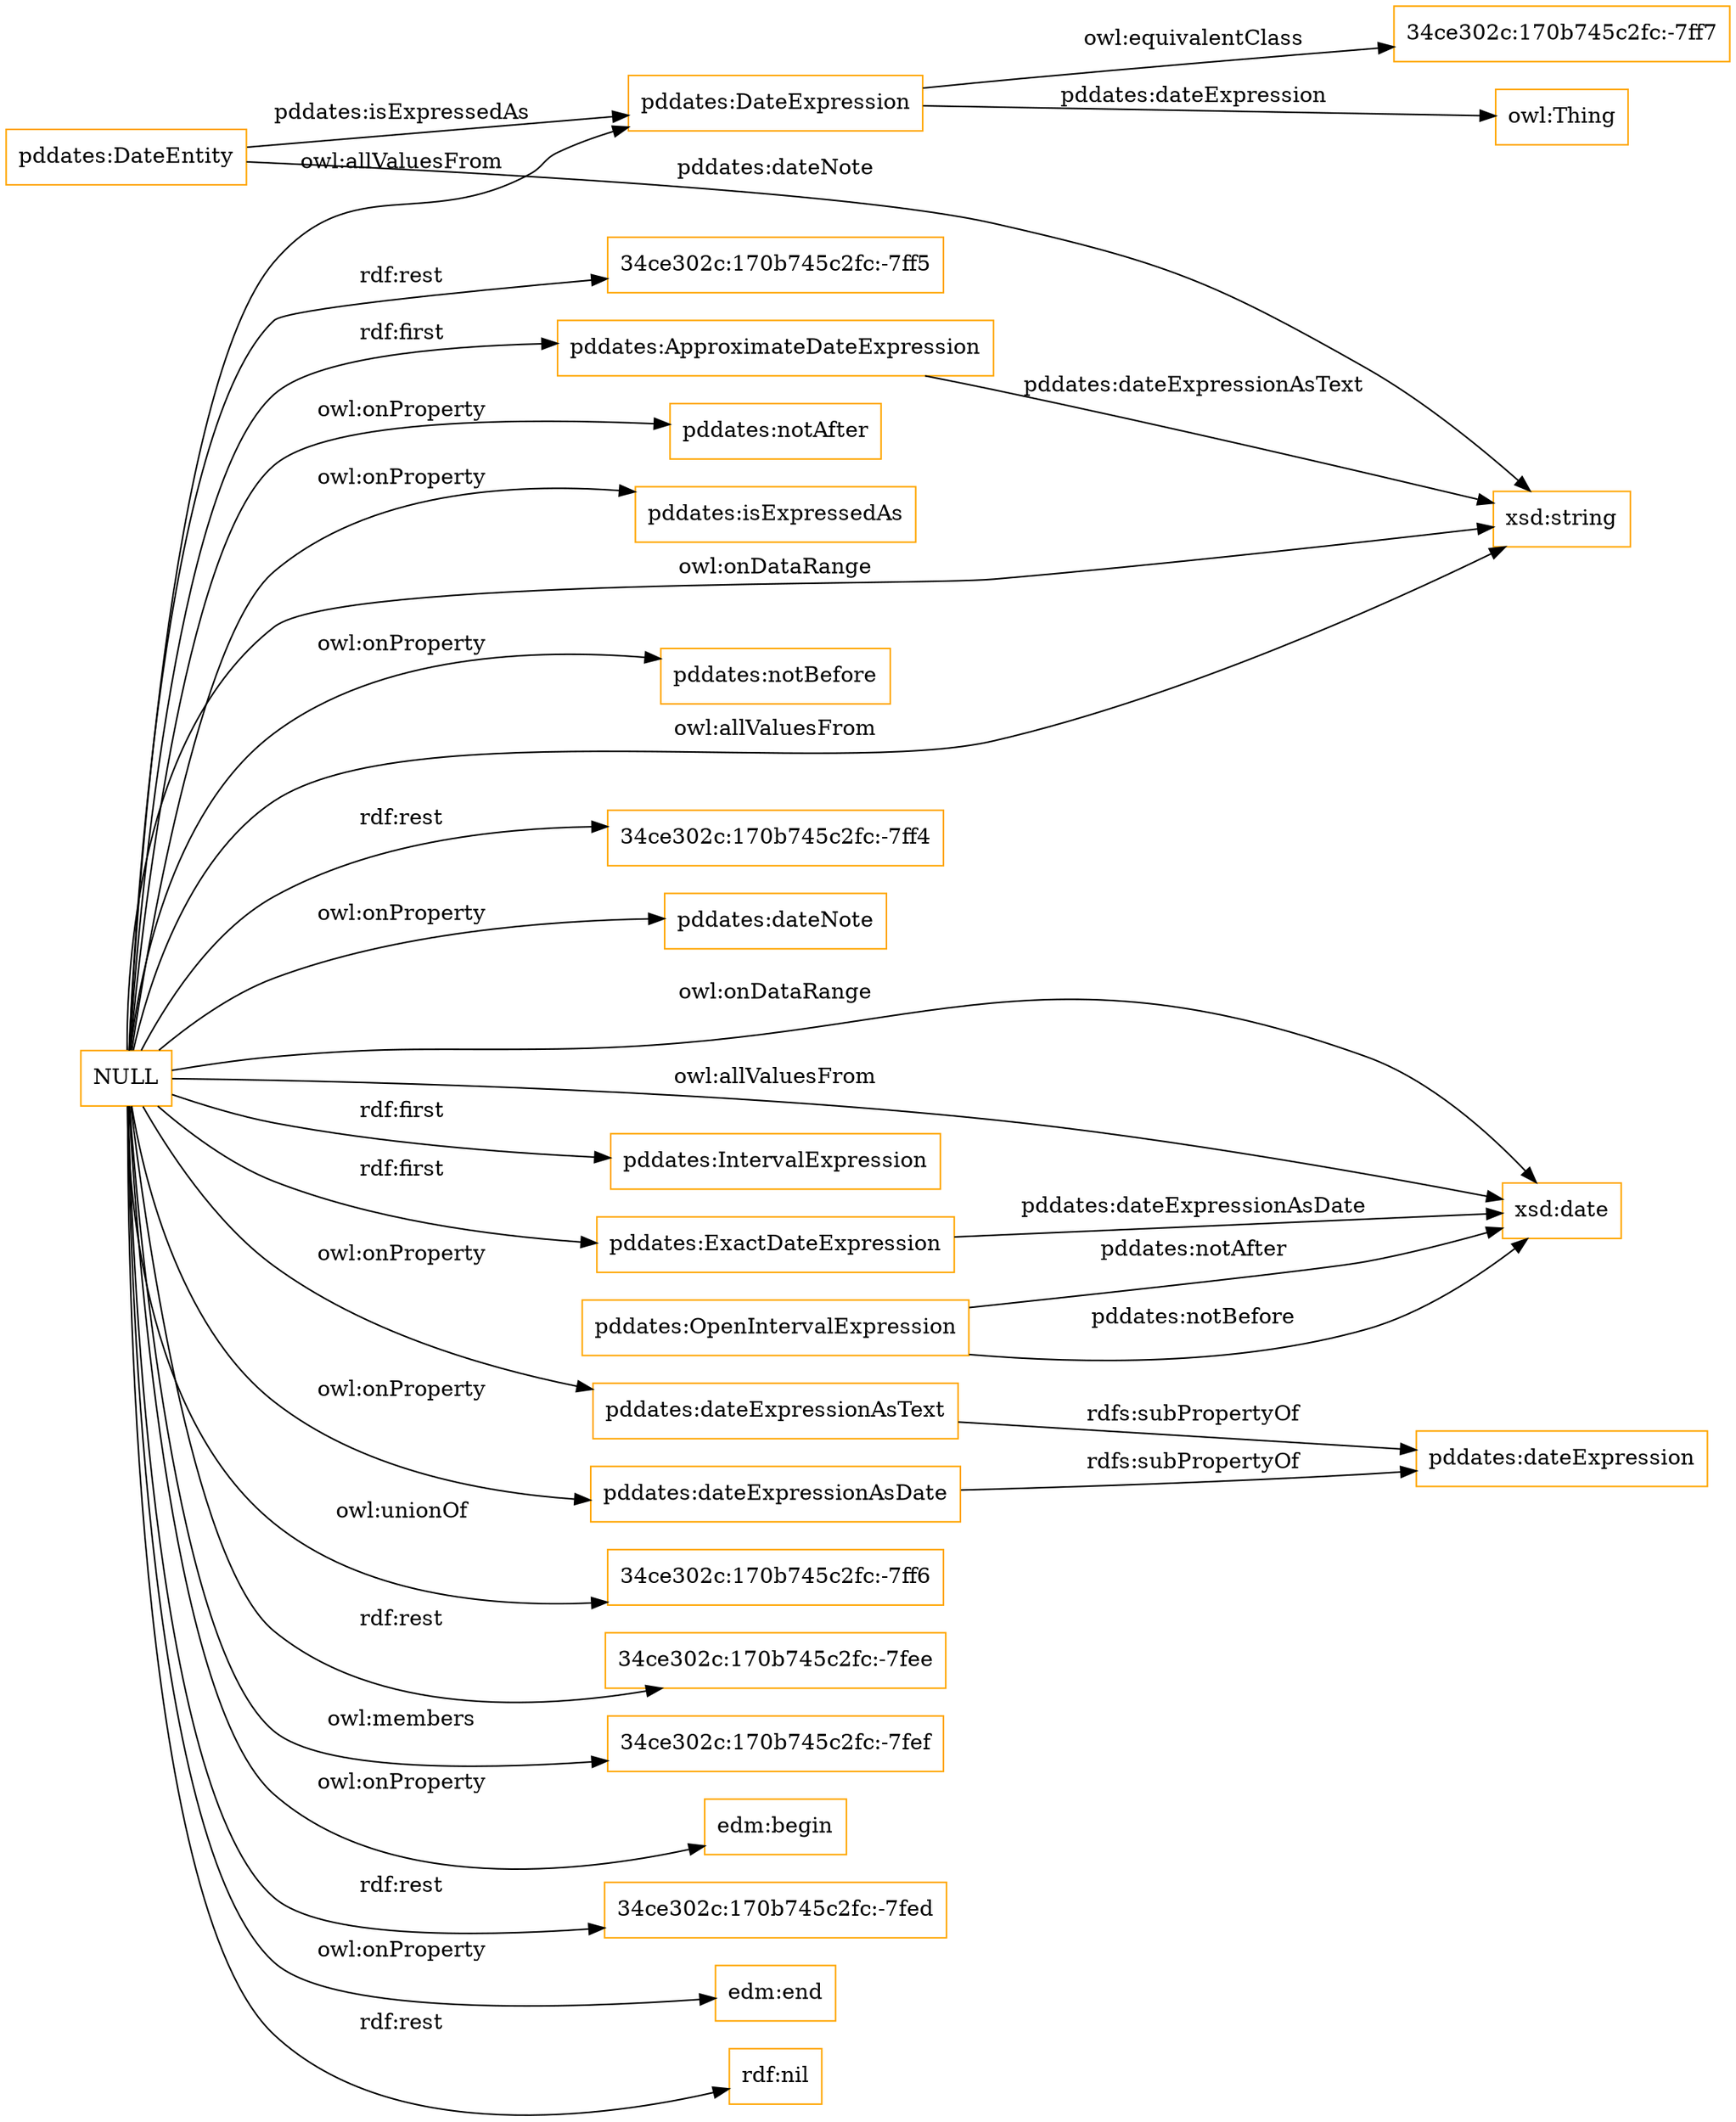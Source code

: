 digraph ar2dtool_diagram { 
rankdir=LR;
size="1501"
node [shape = rectangle, color="orange"]; "34ce302c:170b745c2fc:-7ff7" "pddates:IntervalExpression" "pddates:ExactDateExpression" "pddates:OpenIntervalExpression" "pddates:DateExpression" "pddates:DateEntity" "pddates:ApproximateDateExpression" ; /*classes style*/
	"pddates:DateExpression" -> "34ce302c:170b745c2fc:-7ff7" [ label = "owl:equivalentClass" ];
	"pddates:dateExpressionAsDate" -> "pddates:dateExpression" [ label = "rdfs:subPropertyOf" ];
	"pddates:dateExpressionAsText" -> "pddates:dateExpression" [ label = "rdfs:subPropertyOf" ];
	"NULL" -> "pddates:ApproximateDateExpression" [ label = "rdf:first" ];
	"NULL" -> "pddates:IntervalExpression" [ label = "rdf:first" ];
	"NULL" -> "34ce302c:170b745c2fc:-7ff6" [ label = "owl:unionOf" ];
	"NULL" -> "34ce302c:170b745c2fc:-7fee" [ label = "rdf:rest" ];
	"NULL" -> "xsd:date" [ label = "owl:onDataRange" ];
	"NULL" -> "34ce302c:170b745c2fc:-7fef" [ label = "owl:members" ];
	"NULL" -> "edm:begin" [ label = "owl:onProperty" ];
	"NULL" -> "34ce302c:170b745c2fc:-7fed" [ label = "rdf:rest" ];
	"NULL" -> "edm:end" [ label = "owl:onProperty" ];
	"NULL" -> "pddates:dateExpressionAsText" [ label = "owl:onProperty" ];
	"NULL" -> "pddates:dateExpressionAsDate" [ label = "owl:onProperty" ];
	"NULL" -> "rdf:nil" [ label = "rdf:rest" ];
	"NULL" -> "xsd:string" [ label = "owl:onDataRange" ];
	"NULL" -> "34ce302c:170b745c2fc:-7ff5" [ label = "rdf:rest" ];
	"NULL" -> "pddates:notAfter" [ label = "owl:onProperty" ];
	"NULL" -> "pddates:ExactDateExpression" [ label = "rdf:first" ];
	"NULL" -> "pddates:isExpressedAs" [ label = "owl:onProperty" ];
	"NULL" -> "pddates:DateExpression" [ label = "owl:allValuesFrom" ];
	"NULL" -> "pddates:notBefore" [ label = "owl:onProperty" ];
	"NULL" -> "xsd:string" [ label = "owl:allValuesFrom" ];
	"NULL" -> "34ce302c:170b745c2fc:-7ff4" [ label = "rdf:rest" ];
	"NULL" -> "pddates:dateNote" [ label = "owl:onProperty" ];
	"NULL" -> "xsd:date" [ label = "owl:allValuesFrom" ];
	"pddates:OpenIntervalExpression" -> "xsd:date" [ label = "pddates:notAfter" ];
	"pddates:ExactDateExpression" -> "xsd:date" [ label = "pddates:dateExpressionAsDate" ];
	"pddates:OpenIntervalExpression" -> "xsd:date" [ label = "pddates:notBefore" ];
	"pddates:ApproximateDateExpression" -> "xsd:string" [ label = "pddates:dateExpressionAsText" ];
	"pddates:DateEntity" -> "pddates:DateExpression" [ label = "pddates:isExpressedAs" ];
	"pddates:DateEntity" -> "xsd:string" [ label = "pddates:dateNote" ];
	"pddates:DateExpression" -> "owl:Thing" [ label = "pddates:dateExpression" ];

}
